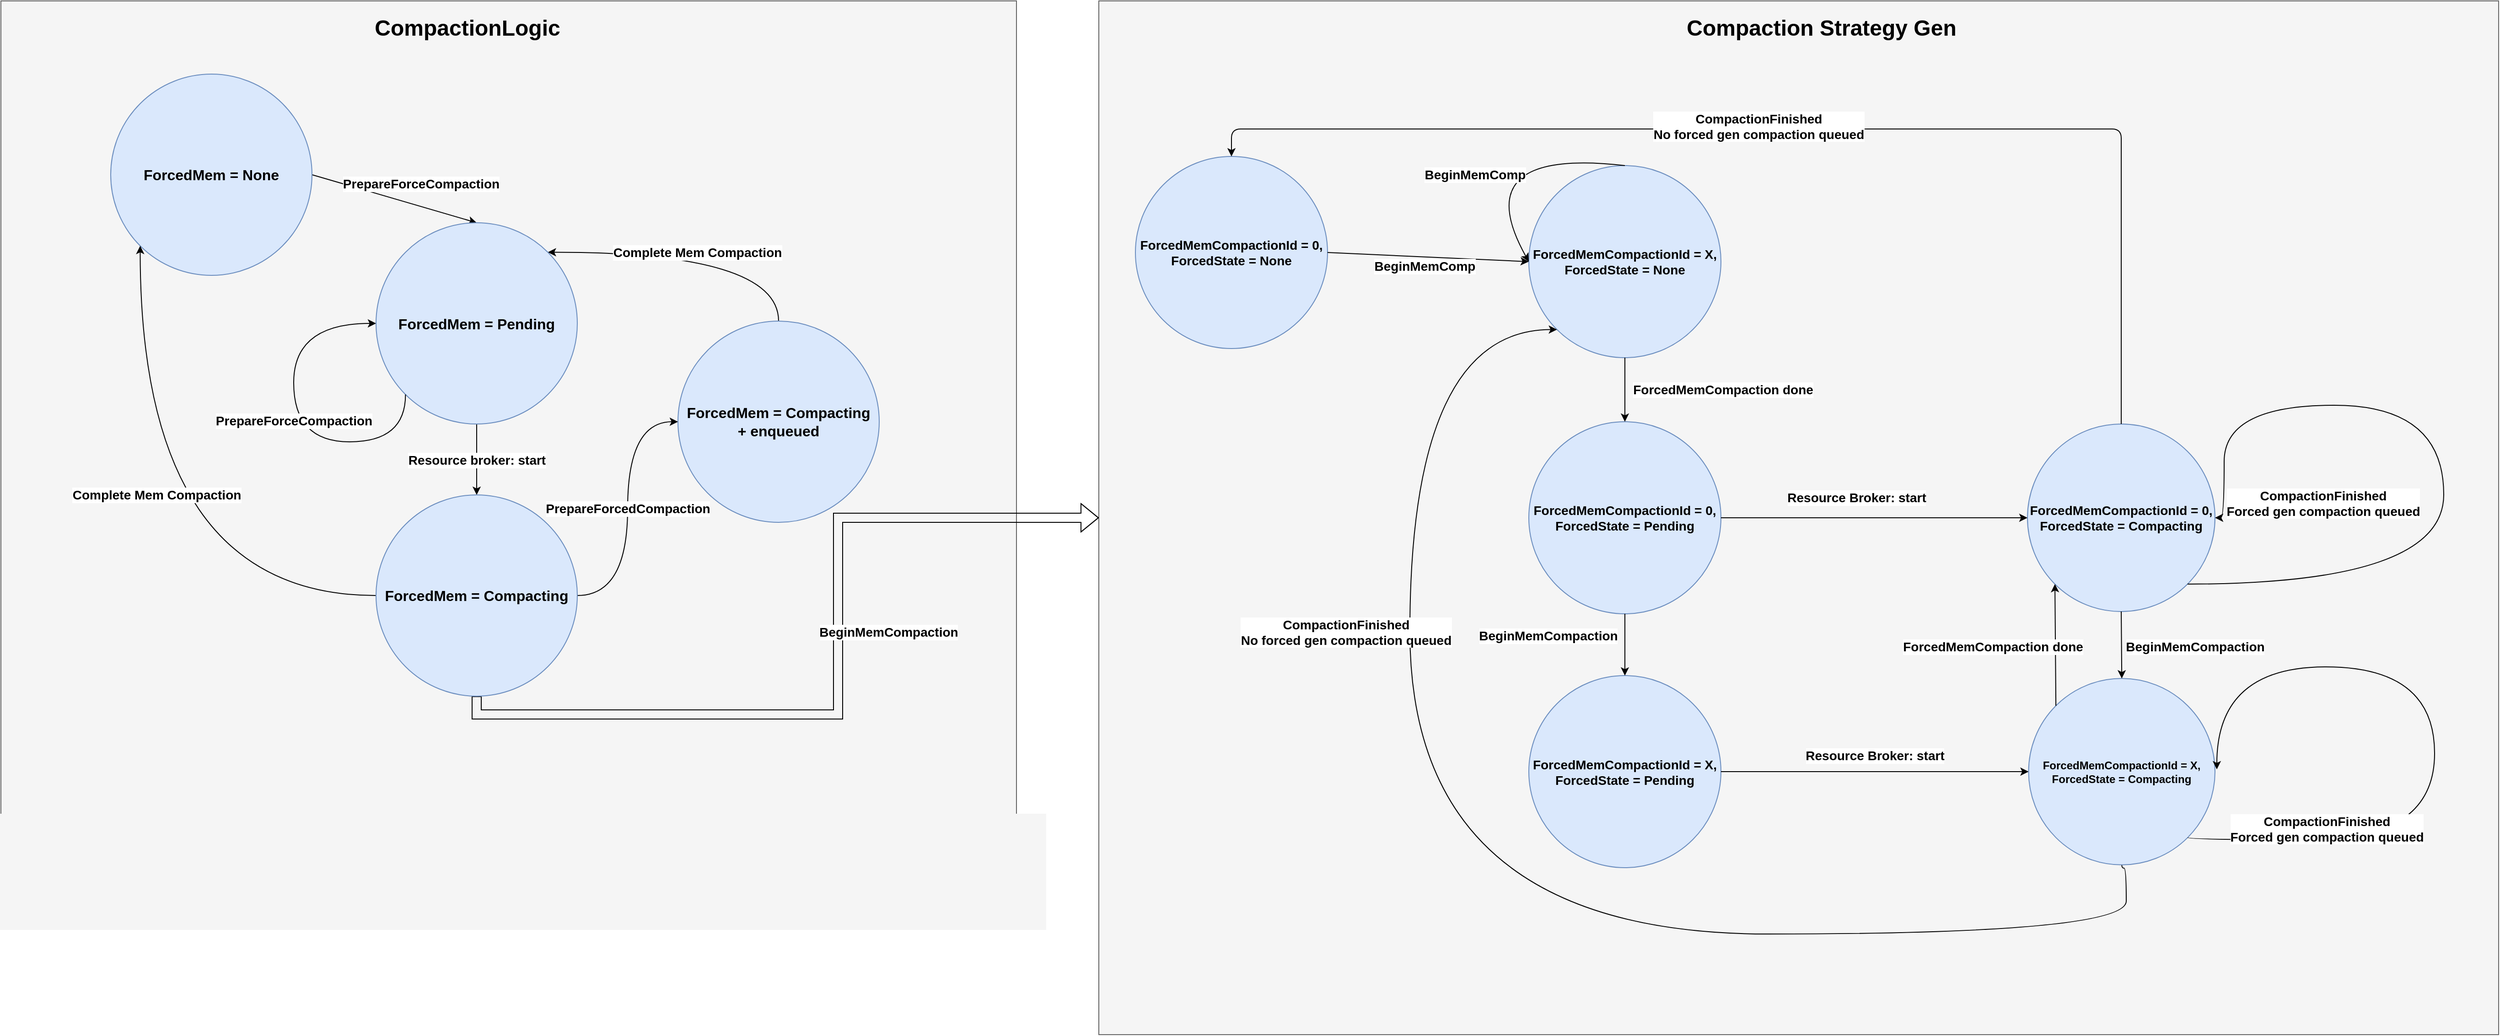 <mxfile version="12.7.0" type="device"><diagram id="6qUEMAEqJytyNpZO1J5A" name="Page-1"><mxGraphModel dx="4104" dy="2503" grid="1" gridSize="10" guides="1" tooltips="1" connect="1" arrows="1" fold="1" page="1" pageScale="1" pageWidth="827" pageHeight="1169" math="0" shadow="0"><root><mxCell id="0"/><mxCell id="1" parent="0"/><mxCell id="Vvyup2STvNlbnCz-C5dN-62" value="" style="rounded=0;whiteSpace=wrap;html=1;fillColor=#f5f5f5;strokeColor=#666666;fontColor=#333333;" vertex="1" parent="1"><mxGeometry x="-1610" y="-30" width="1110" height="900" as="geometry"/></mxCell><mxCell id="Vvyup2STvNlbnCz-C5dN-41" value="" style="rounded=0;whiteSpace=wrap;html=1;fillColor=#f5f5f5;strokeColor=#666666;fontColor=#333333;" vertex="1" parent="1"><mxGeometry x="-410" y="-30" width="1530" height="1130" as="geometry"/></mxCell><mxCell id="Vvyup2STvNlbnCz-C5dN-2" value="&lt;font style=&quot;font-size: 14px&quot;&gt;&lt;b&gt;ForcedMemCompactionId = 0,&lt;br&gt;ForcedState = None&lt;/b&gt;&lt;/font&gt;" style="ellipse;whiteSpace=wrap;html=1;aspect=fixed;fillColor=#dae8fc;strokeColor=#6c8ebf;" vertex="1" parent="1"><mxGeometry x="-370" y="140" width="210" height="210" as="geometry"/></mxCell><mxCell id="Vvyup2STvNlbnCz-C5dN-3" value="&lt;b&gt;&lt;font style=&quot;font-size: 14px&quot;&gt;ForcedMemCompactionId = X,&lt;br&gt;ForcedState = None&lt;/font&gt;&lt;/b&gt;" style="ellipse;whiteSpace=wrap;html=1;aspect=fixed;fillColor=#dae8fc;strokeColor=#6c8ebf;" vertex="1" parent="1"><mxGeometry x="60" y="150" width="210" height="210" as="geometry"/></mxCell><mxCell id="Vvyup2STvNlbnCz-C5dN-4" value="&lt;font style=&quot;font-size: 14px&quot;&gt;&lt;b&gt;ForcedMemCompactionId = X,&lt;br&gt;ForcedState = Pending&lt;/b&gt;&lt;/font&gt;" style="ellipse;whiteSpace=wrap;html=1;aspect=fixed;fillColor=#dae8fc;strokeColor=#6c8ebf;" vertex="1" parent="1"><mxGeometry x="60" y="707.5" width="210" height="210" as="geometry"/></mxCell><mxCell id="Vvyup2STvNlbnCz-C5dN-37" style="edgeStyle=orthogonalEdgeStyle;rounded=0;orthogonalLoop=1;jettySize=auto;elbow=vertical;html=1;exitX=0.5;exitY=1;exitDx=0;exitDy=0;entryX=0;entryY=1;entryDx=0;entryDy=0;curved=1;" edge="1" parent="1" source="Vvyup2STvNlbnCz-C5dN-5" target="Vvyup2STvNlbnCz-C5dN-3"><mxGeometry relative="1" as="geometry"><Array as="points"><mxPoint x="713" y="918"/><mxPoint x="713" y="990"/><mxPoint x="-70" y="990"/><mxPoint x="-70" y="329"/></Array></mxGeometry></mxCell><mxCell id="Vvyup2STvNlbnCz-C5dN-66" value="&lt;b&gt;&lt;font style=&quot;font-size: 14px&quot;&gt;CompactionFinished&lt;br&gt;No forced gen compaction queued&lt;/font&gt;&lt;/b&gt;" style="text;html=1;align=center;verticalAlign=middle;resizable=0;points=[];labelBackgroundColor=#ffffff;" vertex="1" connectable="0" parent="Vvyup2STvNlbnCz-C5dN-37"><mxGeometry x="0.393" y="-1" relative="1" as="geometry"><mxPoint x="-71.07" y="-20.29" as="offset"/></mxGeometry></mxCell><mxCell id="Vvyup2STvNlbnCz-C5dN-5" value="&lt;b&gt;ForcedMemCompactionId = X,&lt;br&gt;ForcedState = Compacting&lt;/b&gt;" style="ellipse;whiteSpace=wrap;html=1;aspect=fixed;fillColor=#dae8fc;strokeColor=#6c8ebf;" vertex="1" parent="1"><mxGeometry x="606.25" y="710.63" width="203.75" height="203.75" as="geometry"/></mxCell><mxCell id="Vvyup2STvNlbnCz-C5dN-6" value="&lt;font style=&quot;font-size: 14px&quot;&gt;&lt;b&gt;ForcedMemCompactionId = 0,&lt;br&gt;ForcedState = Pending&lt;/b&gt;&lt;/font&gt;" style="ellipse;whiteSpace=wrap;html=1;aspect=fixed;fillColor=#dae8fc;strokeColor=#6c8ebf;" vertex="1" parent="1"><mxGeometry x="60" y="430" width="210" height="210" as="geometry"/></mxCell><mxCell id="Vvyup2STvNlbnCz-C5dN-7" value="&lt;b&gt;&lt;font style=&quot;font-size: 14px&quot;&gt;ForcedMemCompactionId = 0,&lt;br&gt;ForcedState = Compacting&lt;/font&gt;&lt;/b&gt;" style="ellipse;whiteSpace=wrap;html=1;aspect=fixed;fillColor=#dae8fc;strokeColor=#6c8ebf;" vertex="1" parent="1"><mxGeometry x="605" y="432.5" width="205" height="205" as="geometry"/></mxCell><mxCell id="Vvyup2STvNlbnCz-C5dN-10" value="" style="endArrow=classic;html=1;exitX=1;exitY=0.5;exitDx=0;exitDy=0;entryX=0;entryY=0.5;entryDx=0;entryDy=0;" edge="1" parent="1" source="Vvyup2STvNlbnCz-C5dN-2" target="Vvyup2STvNlbnCz-C5dN-3"><mxGeometry width="50" height="50" relative="1" as="geometry"><mxPoint x="-220" y="780" as="sourcePoint"/><mxPoint x="-170" y="730" as="targetPoint"/></mxGeometry></mxCell><mxCell id="Vvyup2STvNlbnCz-C5dN-11" value="&lt;font style=&quot;font-size: 14px&quot;&gt;BeginMemComp&lt;/font&gt;" style="text;html=1;align=center;verticalAlign=middle;resizable=0;points=[];labelBackgroundColor=#ffffff;fontStyle=1" vertex="1" connectable="0" parent="Vvyup2STvNlbnCz-C5dN-10"><mxGeometry x="-0.041" y="2" relative="1" as="geometry"><mxPoint y="12.21" as="offset"/></mxGeometry></mxCell><mxCell id="Vvyup2STvNlbnCz-C5dN-12" value="" style="endArrow=classic;html=1;exitX=0.5;exitY=0;exitDx=0;exitDy=0;entryX=0;entryY=0.5;entryDx=0;entryDy=0;edgeStyle=orthogonalEdgeStyle;curved=1;" edge="1" parent="1" source="Vvyup2STvNlbnCz-C5dN-3" target="Vvyup2STvNlbnCz-C5dN-3"><mxGeometry width="50" height="50" relative="1" as="geometry"><mxPoint x="170" y="80" as="sourcePoint"/><mxPoint x="390" y="120" as="targetPoint"/><Array as="points"><mxPoint x="-10" y="130"/></Array></mxGeometry></mxCell><mxCell id="Vvyup2STvNlbnCz-C5dN-13" value="&lt;font style=&quot;font-size: 14px&quot;&gt;BeginMemComp&lt;/font&gt;" style="text;html=1;align=center;verticalAlign=middle;resizable=0;points=[];labelBackgroundColor=#ffffff;fontStyle=1" vertex="1" connectable="0" parent="Vvyup2STvNlbnCz-C5dN-12"><mxGeometry x="-0.041" y="2" relative="1" as="geometry"><mxPoint x="-12.43" y="25.42" as="offset"/></mxGeometry></mxCell><mxCell id="Vvyup2STvNlbnCz-C5dN-15" value="" style="endArrow=classic;html=1;exitX=0.5;exitY=1;exitDx=0;exitDy=0;entryX=0.5;entryY=0;entryDx=0;entryDy=0;" edge="1" parent="1" source="Vvyup2STvNlbnCz-C5dN-3" target="Vvyup2STvNlbnCz-C5dN-6"><mxGeometry width="50" height="50" relative="1" as="geometry"><mxPoint x="-400" y="870" as="sourcePoint"/><mxPoint x="-350" y="820" as="targetPoint"/></mxGeometry></mxCell><mxCell id="Vvyup2STvNlbnCz-C5dN-16" value="&lt;font style=&quot;font-size: 14px&quot;&gt;&lt;b&gt;ForcedMemCompaction done&lt;/b&gt;&lt;/font&gt;" style="text;html=1;align=center;verticalAlign=middle;resizable=0;points=[];labelBackgroundColor=#ffffff;" vertex="1" connectable="0" parent="1"><mxGeometry x="280.004" y="400.003" as="geometry"><mxPoint x="-8" y="-5" as="offset"/></mxGeometry></mxCell><mxCell id="Vvyup2STvNlbnCz-C5dN-21" value="" style="endArrow=classic;html=1;exitX=0.5;exitY=1;exitDx=0;exitDy=0;entryX=0.5;entryY=0;entryDx=0;entryDy=0;" edge="1" parent="1" source="Vvyup2STvNlbnCz-C5dN-6" target="Vvyup2STvNlbnCz-C5dN-4"><mxGeometry width="50" height="50" relative="1" as="geometry"><mxPoint x="-500" y="970" as="sourcePoint"/><mxPoint x="-450" y="920" as="targetPoint"/></mxGeometry></mxCell><mxCell id="Vvyup2STvNlbnCz-C5dN-22" value="&lt;b&gt;&lt;font style=&quot;font-size: 14px&quot;&gt;BeginMemCompaction&lt;/font&gt;&lt;/b&gt;" style="text;html=1;align=center;verticalAlign=middle;resizable=0;points=[];labelBackgroundColor=#ffffff;" vertex="1" connectable="0" parent="1"><mxGeometry x="220.004" y="680.003" as="geometry"><mxPoint x="-139" y="-16" as="offset"/></mxGeometry></mxCell><mxCell id="Vvyup2STvNlbnCz-C5dN-23" value="" style="endArrow=classic;html=1;entryX=0;entryY=0.5;entryDx=0;entryDy=0;exitX=1;exitY=0.5;exitDx=0;exitDy=0;" edge="1" parent="1" source="Vvyup2STvNlbnCz-C5dN-6" target="Vvyup2STvNlbnCz-C5dN-7"><mxGeometry width="50" height="50" relative="1" as="geometry"><mxPoint x="-330" y="970" as="sourcePoint"/><mxPoint x="-280" y="920" as="targetPoint"/></mxGeometry></mxCell><mxCell id="Vvyup2STvNlbnCz-C5dN-24" value="&lt;b&gt;&lt;font style=&quot;font-size: 14px&quot;&gt;Resource Broker: start&lt;/font&gt;&lt;/b&gt;" style="text;html=1;align=center;verticalAlign=middle;resizable=0;points=[];labelBackgroundColor=#ffffff;" vertex="1" connectable="0" parent="1"><mxGeometry x="380.004" y="510.003" as="geometry"><mxPoint x="38" y="3" as="offset"/></mxGeometry></mxCell><mxCell id="Vvyup2STvNlbnCz-C5dN-25" value="" style="endArrow=classic;html=1;exitX=1;exitY=0.5;exitDx=0;exitDy=0;entryX=0;entryY=0.5;entryDx=0;entryDy=0;" edge="1" parent="1" source="Vvyup2STvNlbnCz-C5dN-4" target="Vvyup2STvNlbnCz-C5dN-5"><mxGeometry width="50" height="50" relative="1" as="geometry"><mxPoint x="230" y="815" as="sourcePoint"/><mxPoint x="400" y="815" as="targetPoint"/></mxGeometry></mxCell><mxCell id="Vvyup2STvNlbnCz-C5dN-26" value="&lt;font style=&quot;font-size: 14px&quot;&gt;&lt;b&gt;Resource Broker: start&lt;/b&gt;&lt;/font&gt;" style="text;html=1;align=center;verticalAlign=middle;resizable=0;points=[];labelBackgroundColor=#ffffff;" vertex="1" connectable="0" parent="1"><mxGeometry x="320.004" y="800.003" as="geometry"><mxPoint x="118" y="-5" as="offset"/></mxGeometry></mxCell><mxCell id="Vvyup2STvNlbnCz-C5dN-27" value="" style="endArrow=classic;html=1;exitX=0.5;exitY=1;exitDx=0;exitDy=0;entryX=0.5;entryY=0;entryDx=0;entryDy=0;" edge="1" parent="1" source="Vvyup2STvNlbnCz-C5dN-7" target="Vvyup2STvNlbnCz-C5dN-5"><mxGeometry width="50" height="50" relative="1" as="geometry"><mxPoint x="490" y="650" as="sourcePoint"/><mxPoint x="470" y="700" as="targetPoint"/></mxGeometry></mxCell><mxCell id="Vvyup2STvNlbnCz-C5dN-28" value="&lt;font style=&quot;font-size: 14px&quot;&gt;&lt;b&gt;BeginMemCompaction&lt;/b&gt;&lt;/font&gt;" style="text;html=1;align=center;verticalAlign=middle;resizable=0;points=[];labelBackgroundColor=#ffffff;" vertex="1" connectable="0" parent="1"><mxGeometry x="565.004" y="690.003" as="geometry"><mxPoint x="223" y="-14" as="offset"/></mxGeometry></mxCell><mxCell id="Vvyup2STvNlbnCz-C5dN-29" value="" style="endArrow=classic;html=1;exitX=0.5;exitY=0;exitDx=0;exitDy=0;entryX=0.5;entryY=0;entryDx=0;entryDy=0;edgeStyle=elbowEdgeStyle;elbow=vertical;" edge="1" parent="1" source="Vvyup2STvNlbnCz-C5dN-7" target="Vvyup2STvNlbnCz-C5dN-2"><mxGeometry width="50" height="50" relative="1" as="geometry"><mxPoint x="-330" y="970" as="sourcePoint"/><mxPoint x="-280" y="920" as="targetPoint"/><Array as="points"><mxPoint x="140" y="110"/></Array></mxGeometry></mxCell><mxCell id="Vvyup2STvNlbnCz-C5dN-64" value="&lt;b style=&quot;font-size: 14px&quot;&gt;CompactionFinished&lt;br&gt;No forced gen compaction queued&lt;br&gt;&lt;/b&gt;" style="text;html=1;align=center;verticalAlign=middle;resizable=0;points=[];labelBackgroundColor=#ffffff;" vertex="1" connectable="0" parent="Vvyup2STvNlbnCz-C5dN-29"><mxGeometry x="0.085" y="-3" relative="1" as="geometry"><mxPoint as="offset"/></mxGeometry></mxCell><mxCell id="Vvyup2STvNlbnCz-C5dN-32" value="&lt;font style=&quot;font-size: 14px&quot;&gt;&lt;b&gt;CompactionFinished&lt;br&gt;Forced gen compaction queued&lt;/b&gt;&lt;/font&gt;" style="text;html=1;align=center;verticalAlign=middle;resizable=0;points=[];labelBackgroundColor=#ffffff;" vertex="1" connectable="0" parent="1"><mxGeometry x="820.004" y="510.003" as="geometry"><mxPoint x="108" y="9" as="offset"/></mxGeometry></mxCell><mxCell id="Vvyup2STvNlbnCz-C5dN-33" value="" style="endArrow=classic;html=1;exitX=1;exitY=1;exitDx=0;exitDy=0;edgeStyle=orthogonalEdgeStyle;curved=1;" edge="1" parent="1" source="Vvyup2STvNlbnCz-C5dN-5"><mxGeometry width="50" height="50" relative="1" as="geometry"><mxPoint x="624.9" y="845" as="sourcePoint"/><mxPoint x="812" y="810" as="targetPoint"/><Array as="points"><mxPoint x="1050" y="887"/><mxPoint x="1050" y="698"/><mxPoint x="812" y="698"/></Array></mxGeometry></mxCell><mxCell id="Vvyup2STvNlbnCz-C5dN-34" value="&lt;b&gt;&lt;font style=&quot;font-size: 14px&quot;&gt;CompactionFinished&lt;br&gt;Forced gen compaction queued&lt;/font&gt;&lt;/b&gt;" style="text;html=1;align=center;verticalAlign=middle;resizable=0;points=[];labelBackgroundColor=#ffffff;" vertex="1" connectable="0" parent="1"><mxGeometry x="940.004" y="880.003" as="geometry"><mxPoint x="-8" y="-5" as="offset"/></mxGeometry></mxCell><mxCell id="Vvyup2STvNlbnCz-C5dN-35" value="" style="endArrow=classic;html=1;exitX=0;exitY=0;exitDx=0;exitDy=0;entryX=0;entryY=1;entryDx=0;entryDy=0;" edge="1" parent="1" source="Vvyup2STvNlbnCz-C5dN-5" target="Vvyup2STvNlbnCz-C5dN-7"><mxGeometry width="50" height="50" relative="1" as="geometry"><mxPoint x="-330" y="970" as="sourcePoint"/><mxPoint x="-280" y="920" as="targetPoint"/></mxGeometry></mxCell><mxCell id="Vvyup2STvNlbnCz-C5dN-36" value="&lt;b&gt;&lt;font style=&quot;font-size: 14px&quot;&gt;ForcedMemCompaction done&lt;/font&gt;&lt;/b&gt;" style="text;html=1;align=center;verticalAlign=middle;resizable=0;points=[];labelBackgroundColor=#ffffff;" vertex="1" connectable="0" parent="1"><mxGeometry x="610.004" y="700.003" as="geometry"><mxPoint x="-43" y="-24" as="offset"/></mxGeometry></mxCell><mxCell id="Vvyup2STvNlbnCz-C5dN-42" value="&lt;font style=&quot;font-size: 24px&quot;&gt;&lt;b&gt;Compaction Strategy Gen&lt;/b&gt;&lt;/font&gt;" style="text;html=1;strokeColor=none;fillColor=none;align=center;verticalAlign=middle;whiteSpace=wrap;rounded=0;" vertex="1" parent="1"><mxGeometry x="205" y="-10" width="350" height="20" as="geometry"/></mxCell><mxCell id="Vvyup2STvNlbnCz-C5dN-48" style="edgeStyle=orthogonalEdgeStyle;curved=1;rounded=0;orthogonalLoop=1;jettySize=auto;html=1;exitX=1;exitY=1;exitDx=0;exitDy=0;entryX=1;entryY=0.5;entryDx=0;entryDy=0;" edge="1" parent="1" source="Vvyup2STvNlbnCz-C5dN-7" target="Vvyup2STvNlbnCz-C5dN-7"><mxGeometry relative="1" as="geometry"><Array as="points"><mxPoint x="1060" y="608"/><mxPoint x="1060" y="412"/><mxPoint x="820" y="412"/><mxPoint x="820" y="535"/></Array></mxGeometry></mxCell><mxCell id="Vvyup2STvNlbnCz-C5dN-60" value="&lt;font style=&quot;font-size: 14px&quot;&gt;&lt;b&gt;Complete Mem Compaction&lt;/b&gt;&lt;/font&gt;" style="edgeStyle=orthogonalEdgeStyle;curved=1;rounded=0;orthogonalLoop=1;jettySize=auto;html=1;exitX=0.5;exitY=0;exitDx=0;exitDy=0;entryX=1;entryY=0;entryDx=0;entryDy=0;" edge="1" parent="1" source="Vvyup2STvNlbnCz-C5dN-50" target="Vvyup2STvNlbnCz-C5dN-52"><mxGeometry relative="1" as="geometry"/></mxCell><mxCell id="Vvyup2STvNlbnCz-C5dN-50" value="&lt;font size=&quot;3&quot;&gt;&lt;b&gt;ForcedMem = Compacting&lt;br&gt;+ enqueued&lt;br&gt;&lt;/b&gt;&lt;/font&gt;" style="ellipse;whiteSpace=wrap;html=1;aspect=fixed;fillColor=#dae8fc;strokeColor=#6c8ebf;" vertex="1" parent="1"><mxGeometry x="-870" y="320" width="220" height="220" as="geometry"/></mxCell><mxCell id="Vvyup2STvNlbnCz-C5dN-55" value="&lt;font style=&quot;font-size: 14px&quot;&gt;&lt;b&gt;PrepareForceCompaction&lt;/b&gt;&lt;/font&gt;" style="rounded=0;orthogonalLoop=1;jettySize=auto;html=1;exitX=1;exitY=0.5;exitDx=0;exitDy=0;entryX=0.5;entryY=0;entryDx=0;entryDy=0;" edge="1" parent="1" source="Vvyup2STvNlbnCz-C5dN-51" target="Vvyup2STvNlbnCz-C5dN-52"><mxGeometry x="0.259" y="24" relative="1" as="geometry"><mxPoint x="-1" as="offset"/></mxGeometry></mxCell><mxCell id="Vvyup2STvNlbnCz-C5dN-51" value="&lt;font size=&quot;3&quot;&gt;&lt;b&gt;ForcedMem = None&lt;br&gt;&lt;/b&gt;&lt;/font&gt;" style="ellipse;whiteSpace=wrap;html=1;aspect=fixed;fillColor=#dae8fc;strokeColor=#6c8ebf;" vertex="1" parent="1"><mxGeometry x="-1490" y="50" width="220" height="220" as="geometry"/></mxCell><mxCell id="Vvyup2STvNlbnCz-C5dN-57" value="&lt;font style=&quot;font-size: 14px&quot;&gt;&lt;b&gt;Resource broker: start&lt;/b&gt;&lt;/font&gt;" style="edgeStyle=orthogonalEdgeStyle;curved=1;rounded=0;orthogonalLoop=1;jettySize=auto;html=1;exitX=0.5;exitY=1;exitDx=0;exitDy=0;entryX=0.5;entryY=0;entryDx=0;entryDy=0;" edge="1" parent="1" source="Vvyup2STvNlbnCz-C5dN-52" target="Vvyup2STvNlbnCz-C5dN-53"><mxGeometry relative="1" as="geometry"/></mxCell><mxCell id="Vvyup2STvNlbnCz-C5dN-52" value="&lt;font size=&quot;3&quot;&gt;&lt;b&gt;ForcedMem = Pending&lt;br&gt;&lt;/b&gt;&lt;/font&gt;" style="ellipse;whiteSpace=wrap;html=1;aspect=fixed;fillColor=#dae8fc;strokeColor=#6c8ebf;" vertex="1" parent="1"><mxGeometry x="-1200" y="212.5" width="220" height="220" as="geometry"/></mxCell><mxCell id="Vvyup2STvNlbnCz-C5dN-58" value="&lt;font style=&quot;font-size: 14px&quot;&gt;&lt;b&gt;Complete Mem Compaction&lt;/b&gt;&lt;/font&gt;" style="edgeStyle=orthogonalEdgeStyle;curved=1;rounded=0;orthogonalLoop=1;jettySize=auto;html=1;exitX=0;exitY=0.5;exitDx=0;exitDy=0;entryX=0;entryY=1;entryDx=0;entryDy=0;" edge="1" parent="1" source="Vvyup2STvNlbnCz-C5dN-53" target="Vvyup2STvNlbnCz-C5dN-51"><mxGeometry x="-0.25" y="-110" relative="1" as="geometry"><mxPoint as="offset"/></mxGeometry></mxCell><mxCell id="Vvyup2STvNlbnCz-C5dN-59" value="&lt;b&gt;&lt;font style=&quot;font-size: 14px&quot;&gt;PrepareForcedCompaction&lt;/font&gt;&lt;/b&gt;" style="edgeStyle=orthogonalEdgeStyle;curved=1;rounded=0;orthogonalLoop=1;jettySize=auto;html=1;exitX=1;exitY=0.5;exitDx=0;exitDy=0;entryX=0;entryY=0.5;entryDx=0;entryDy=0;" edge="1" parent="1" source="Vvyup2STvNlbnCz-C5dN-53" target="Vvyup2STvNlbnCz-C5dN-50"><mxGeometry relative="1" as="geometry"/></mxCell><mxCell id="Vvyup2STvNlbnCz-C5dN-61" value="&lt;b&gt;&lt;font style=&quot;font-size: 14px&quot;&gt;BeginMemCompaction&lt;/font&gt;&lt;/b&gt;" style="edgeStyle=orthogonalEdgeStyle;curved=1;rounded=0;orthogonalLoop=1;jettySize=auto;html=1;exitX=0.5;exitY=1;exitDx=0;exitDy=0;entryX=0;entryY=0.5;entryDx=0;entryDy=0;shape=flexArrow;" edge="1" parent="1" source="Vvyup2STvNlbnCz-C5dN-53" target="Vvyup2STvNlbnCz-C5dN-41"><mxGeometry x="0.105" y="-55" relative="1" as="geometry"><mxPoint as="offset"/></mxGeometry></mxCell><mxCell id="Vvyup2STvNlbnCz-C5dN-53" value="&lt;font size=&quot;3&quot;&gt;&lt;b&gt;ForcedMem = Compacting&lt;br&gt;&lt;/b&gt;&lt;/font&gt;" style="ellipse;whiteSpace=wrap;html=1;aspect=fixed;fillColor=#dae8fc;strokeColor=#6c8ebf;" vertex="1" parent="1"><mxGeometry x="-1200" y="510" width="220" height="220" as="geometry"/></mxCell><mxCell id="Vvyup2STvNlbnCz-C5dN-56" value="&lt;font style=&quot;font-size: 14px&quot;&gt;&lt;b&gt;PrepareForceCompaction&lt;/b&gt;&lt;/font&gt;" style="edgeStyle=orthogonalEdgeStyle;rounded=0;orthogonalLoop=1;jettySize=auto;html=1;exitX=0;exitY=1;exitDx=0;exitDy=0;entryX=0;entryY=0.5;entryDx=0;entryDy=0;curved=1;" edge="1" parent="1" source="Vvyup2STvNlbnCz-C5dN-52" target="Vvyup2STvNlbnCz-C5dN-52"><mxGeometry relative="1" as="geometry"><Array as="points"><mxPoint x="-1168" y="452"/><mxPoint x="-1290" y="452"/><mxPoint x="-1290" y="322"/></Array></mxGeometry></mxCell><mxCell id="Vvyup2STvNlbnCz-C5dN-63" value="&lt;font style=&quot;font-size: 24px&quot;&gt;&lt;b&gt;CompactionLogic&lt;/b&gt;&lt;/font&gt;" style="text;html=1;strokeColor=none;fillColor=none;align=center;verticalAlign=middle;whiteSpace=wrap;rounded=0;" vertex="1" parent="1"><mxGeometry x="-1120" y="-10" width="40" height="20" as="geometry"/></mxCell></root></mxGraphModel></diagram></mxfile> 
